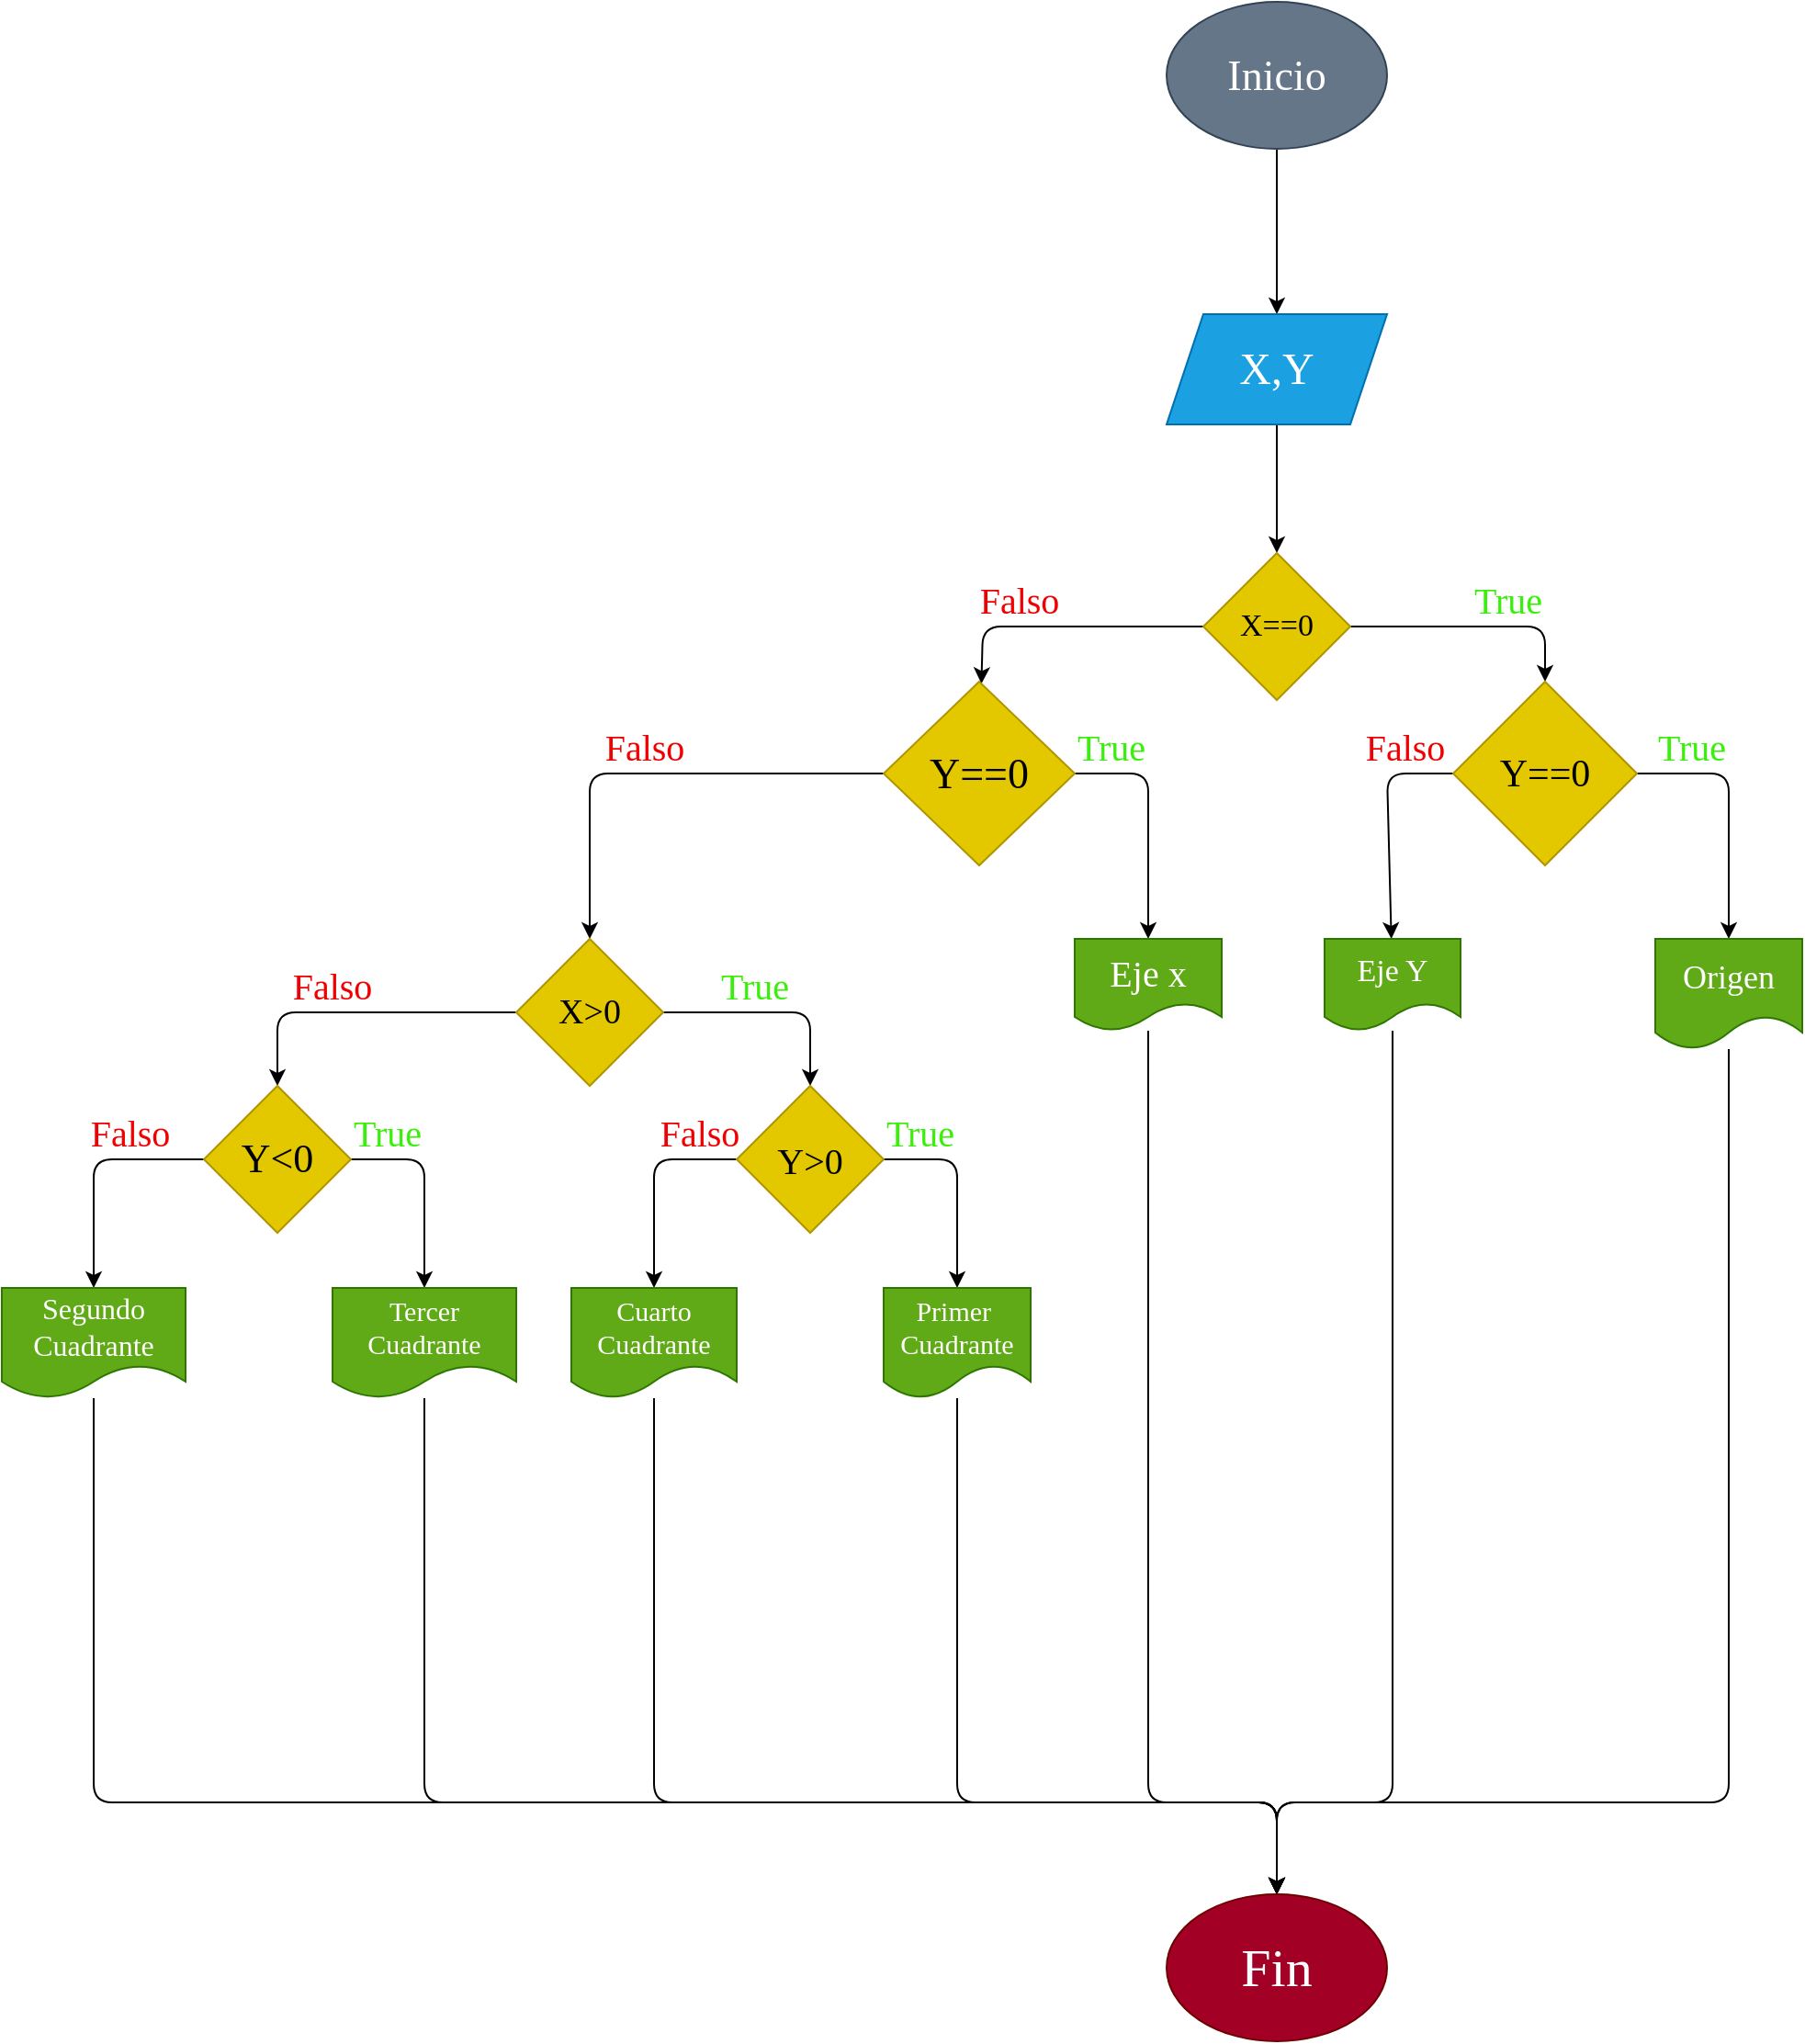 <mxfile>
    <diagram id="kxzGbGIx9sgmkfija7Jn" name="Página-1">
        <mxGraphModel dx="1265" dy="357" grid="1" gridSize="10" guides="1" tooltips="1" connect="1" arrows="1" fold="1" page="1" pageScale="1" pageWidth="827" pageHeight="1169" math="0" shadow="0">
            <root>
                <mxCell id="0"/>
                <mxCell id="1" parent="0"/>
                <mxCell id="6" value="" style="edgeStyle=none;html=1;" edge="1" parent="1" source="2" target="5">
                    <mxGeometry relative="1" as="geometry"/>
                </mxCell>
                <mxCell id="2" value="Inicio" style="ellipse;whiteSpace=wrap;html=1;fillColor=#647687;strokeColor=#314354;fontColor=#ffffff;fontFamily=Comic Sans MS;fontSize=23;" vertex="1" parent="1">
                    <mxGeometry x="354" y="10" width="120" height="80" as="geometry"/>
                </mxCell>
                <mxCell id="8" value="" style="edgeStyle=none;html=1;" edge="1" parent="1" source="5" target="7">
                    <mxGeometry relative="1" as="geometry"/>
                </mxCell>
                <mxCell id="5" value="X,Y" style="shape=parallelogram;perimeter=parallelogramPerimeter;whiteSpace=wrap;html=1;fixedSize=1;fillColor=#1ba1e2;fontColor=#ffffff;strokeColor=#006EAF;fontFamily=Comic Sans MS;fontSize=24;" vertex="1" parent="1">
                    <mxGeometry x="354" y="180" width="120" height="60" as="geometry"/>
                </mxCell>
                <mxCell id="10" value="" style="edgeStyle=none;html=1;" edge="1" parent="1" source="7" target="9">
                    <mxGeometry relative="1" as="geometry">
                        <Array as="points">
                            <mxPoint x="254" y="350"/>
                        </Array>
                    </mxGeometry>
                </mxCell>
                <mxCell id="12" value="" style="edgeStyle=none;html=1;" edge="1" parent="1" source="7" target="11">
                    <mxGeometry relative="1" as="geometry">
                        <Array as="points">
                            <mxPoint x="560" y="350"/>
                        </Array>
                    </mxGeometry>
                </mxCell>
                <mxCell id="7" value="X==0" style="rhombus;whiteSpace=wrap;html=1;fillColor=#e3c800;fontColor=#000000;strokeColor=#B09500;fontFamily=Comic Sans MS;fontSize=17;" vertex="1" parent="1">
                    <mxGeometry x="374" y="310" width="80" height="80" as="geometry"/>
                </mxCell>
                <mxCell id="20" value="" style="edgeStyle=none;html=1;" edge="1" parent="1" source="9" target="19">
                    <mxGeometry relative="1" as="geometry">
                        <Array as="points">
                            <mxPoint x="344" y="430"/>
                        </Array>
                    </mxGeometry>
                </mxCell>
                <mxCell id="22" value="" style="edgeStyle=none;html=1;" edge="1" parent="1" source="9" target="21">
                    <mxGeometry relative="1" as="geometry">
                        <Array as="points">
                            <mxPoint x="40" y="430"/>
                        </Array>
                    </mxGeometry>
                </mxCell>
                <mxCell id="9" value="Y==0" style="rhombus;whiteSpace=wrap;html=1;fillColor=#e3c800;fontColor=#000000;strokeColor=#B09500;fontFamily=Comic Sans MS;fontSize=23;" vertex="1" parent="1">
                    <mxGeometry x="200" y="380" width="104" height="100" as="geometry"/>
                </mxCell>
                <mxCell id="16" value="" style="edgeStyle=none;html=1;" edge="1" parent="1" source="11" target="15">
                    <mxGeometry relative="1" as="geometry">
                        <Array as="points">
                            <mxPoint x="474" y="430"/>
                        </Array>
                    </mxGeometry>
                </mxCell>
                <mxCell id="18" value="" style="edgeStyle=none;html=1;" edge="1" parent="1" source="11" target="17">
                    <mxGeometry relative="1" as="geometry">
                        <Array as="points">
                            <mxPoint x="660" y="430"/>
                        </Array>
                    </mxGeometry>
                </mxCell>
                <mxCell id="11" value="Y==0" style="rhombus;whiteSpace=wrap;html=1;fillColor=#e3c800;fontColor=#000000;strokeColor=#B09500;fontSize=21;fontFamily=Comic Sans MS;" vertex="1" parent="1">
                    <mxGeometry x="510" y="380" width="100" height="100" as="geometry"/>
                </mxCell>
                <mxCell id="43" style="edgeStyle=none;html=1;entryX=0.5;entryY=0;entryDx=0;entryDy=0;" edge="1" parent="1" source="15" target="36">
                    <mxGeometry relative="1" as="geometry">
                        <Array as="points">
                            <mxPoint x="477" y="990"/>
                            <mxPoint x="414" y="990"/>
                        </Array>
                    </mxGeometry>
                </mxCell>
                <mxCell id="15" value="Eje Y" style="shape=document;whiteSpace=wrap;html=1;boundedLbl=1;fillColor=#60a917;fontColor=#ffffff;strokeColor=#2D7600;fontSize=17;fontFamily=Comic Sans MS;" vertex="1" parent="1">
                    <mxGeometry x="440" y="520" width="74" height="50" as="geometry"/>
                </mxCell>
                <mxCell id="44" style="edgeStyle=none;html=1;entryX=0.5;entryY=0;entryDx=0;entryDy=0;" edge="1" parent="1" source="17" target="36">
                    <mxGeometry relative="1" as="geometry">
                        <mxPoint x="410" y="990" as="targetPoint"/>
                        <Array as="points">
                            <mxPoint x="660" y="990"/>
                            <mxPoint x="414" y="990"/>
                        </Array>
                    </mxGeometry>
                </mxCell>
                <mxCell id="17" value="Origen" style="shape=document;whiteSpace=wrap;html=1;boundedLbl=1;fillColor=#60a917;fontColor=#ffffff;strokeColor=#2D7600;fontSize=18;fontFamily=Comic Sans MS;" vertex="1" parent="1">
                    <mxGeometry x="620" y="520" width="80" height="60" as="geometry"/>
                </mxCell>
                <mxCell id="42" style="edgeStyle=none;html=1;entryX=0.5;entryY=0;entryDx=0;entryDy=0;" edge="1" parent="1" source="19" target="36">
                    <mxGeometry relative="1" as="geometry">
                        <Array as="points">
                            <mxPoint x="344" y="990"/>
                            <mxPoint x="414" y="990"/>
                        </Array>
                    </mxGeometry>
                </mxCell>
                <mxCell id="19" value="Eje x" style="shape=document;whiteSpace=wrap;html=1;boundedLbl=1;fillColor=#60a917;fontColor=#ffffff;strokeColor=#2D7600;fontFamily=Comic Sans MS;fontSize=20;" vertex="1" parent="1">
                    <mxGeometry x="304" y="520" width="80" height="50" as="geometry"/>
                </mxCell>
                <mxCell id="24" value="" style="edgeStyle=none;html=1;" edge="1" parent="1" source="21" target="23">
                    <mxGeometry relative="1" as="geometry">
                        <Array as="points">
                            <mxPoint x="160" y="560"/>
                        </Array>
                    </mxGeometry>
                </mxCell>
                <mxCell id="26" value="" style="edgeStyle=none;html=1;" edge="1" parent="1" source="21" target="25">
                    <mxGeometry relative="1" as="geometry">
                        <Array as="points">
                            <mxPoint x="-130" y="560"/>
                        </Array>
                    </mxGeometry>
                </mxCell>
                <mxCell id="21" value="X&amp;gt;0" style="rhombus;whiteSpace=wrap;html=1;fillColor=#e3c800;fontColor=#000000;strokeColor=#B09500;fontFamily=Comic Sans MS;fontSize=19;" vertex="1" parent="1">
                    <mxGeometry y="520" width="80" height="80" as="geometry"/>
                </mxCell>
                <mxCell id="32" value="" style="edgeStyle=none;html=1;" edge="1" parent="1" source="23" target="31">
                    <mxGeometry relative="1" as="geometry">
                        <Array as="points">
                            <mxPoint x="75" y="640"/>
                        </Array>
                    </mxGeometry>
                </mxCell>
                <mxCell id="34" value="" style="edgeStyle=none;html=1;" edge="1" parent="1" source="23" target="33">
                    <mxGeometry relative="1" as="geometry">
                        <Array as="points">
                            <mxPoint x="240" y="640"/>
                        </Array>
                    </mxGeometry>
                </mxCell>
                <mxCell id="23" value="Y&amp;gt;0" style="rhombus;whiteSpace=wrap;html=1;fillColor=#e3c800;fontColor=#000000;strokeColor=#B09500;fontFamily=Comic Sans MS;fontSize=20;" vertex="1" parent="1">
                    <mxGeometry x="120" y="600" width="80" height="80" as="geometry"/>
                </mxCell>
                <mxCell id="28" value="" style="edgeStyle=none;html=1;" edge="1" parent="1" source="25" target="27">
                    <mxGeometry relative="1" as="geometry">
                        <Array as="points">
                            <mxPoint x="-230" y="640"/>
                        </Array>
                    </mxGeometry>
                </mxCell>
                <mxCell id="30" value="" style="edgeStyle=none;html=1;" edge="1" parent="1" source="25" target="29">
                    <mxGeometry relative="1" as="geometry">
                        <Array as="points">
                            <mxPoint x="-50" y="640"/>
                        </Array>
                    </mxGeometry>
                </mxCell>
                <mxCell id="25" value="Y&amp;lt;0" style="rhombus;whiteSpace=wrap;html=1;fillColor=#e3c800;fontColor=#000000;strokeColor=#B09500;fontFamily=Comic Sans MS;fontSize=22;" vertex="1" parent="1">
                    <mxGeometry x="-170" y="600" width="80" height="80" as="geometry"/>
                </mxCell>
                <mxCell id="41" style="edgeStyle=none;html=1;entryX=0.5;entryY=0;entryDx=0;entryDy=0;" edge="1" parent="1" source="27" target="36">
                    <mxGeometry relative="1" as="geometry">
                        <Array as="points">
                            <mxPoint x="-230" y="990"/>
                            <mxPoint x="414" y="990"/>
                        </Array>
                    </mxGeometry>
                </mxCell>
                <mxCell id="27" value="Segundo&lt;br style=&quot;font-size: 16px;&quot;&gt;Cuadrante" style="shape=document;whiteSpace=wrap;html=1;boundedLbl=1;fillColor=#60a917;fontColor=#ffffff;strokeColor=#2D7600;fontSize=16;fontFamily=Comic Sans MS;" vertex="1" parent="1">
                    <mxGeometry x="-280" y="710" width="100" height="60" as="geometry"/>
                </mxCell>
                <mxCell id="39" style="edgeStyle=none;html=1;entryX=0.5;entryY=0;entryDx=0;entryDy=0;" edge="1" parent="1" source="29" target="36">
                    <mxGeometry relative="1" as="geometry">
                        <Array as="points">
                            <mxPoint x="-50" y="990"/>
                            <mxPoint x="414" y="990"/>
                        </Array>
                    </mxGeometry>
                </mxCell>
                <mxCell id="29" value="Tercer&lt;br style=&quot;font-size: 15px;&quot;&gt;Cuadrante" style="shape=document;whiteSpace=wrap;html=1;boundedLbl=1;fillColor=#60a917;fontColor=#ffffff;strokeColor=#2D7600;fontSize=15;fontFamily=Comic Sans MS;" vertex="1" parent="1">
                    <mxGeometry x="-100" y="710" width="100" height="60" as="geometry"/>
                </mxCell>
                <mxCell id="40" style="edgeStyle=none;html=1;entryX=0.5;entryY=0;entryDx=0;entryDy=0;" edge="1" parent="1" source="31" target="36">
                    <mxGeometry relative="1" as="geometry">
                        <Array as="points">
                            <mxPoint x="75" y="990"/>
                            <mxPoint x="414" y="990"/>
                        </Array>
                    </mxGeometry>
                </mxCell>
                <mxCell id="31" value="Cuarto&lt;br style=&quot;font-size: 15px;&quot;&gt;Cuadrante" style="shape=document;whiteSpace=wrap;html=1;boundedLbl=1;fillColor=#60a917;fontColor=#ffffff;strokeColor=#2D7600;fontSize=15;fontFamily=Comic Sans MS;" vertex="1" parent="1">
                    <mxGeometry x="30" y="710" width="90" height="60" as="geometry"/>
                </mxCell>
                <mxCell id="37" style="edgeStyle=none;html=1;entryX=0.5;entryY=0;entryDx=0;entryDy=0;" edge="1" parent="1" source="33" target="36">
                    <mxGeometry relative="1" as="geometry">
                        <Array as="points">
                            <mxPoint x="240" y="990"/>
                            <mxPoint x="414" y="990"/>
                        </Array>
                    </mxGeometry>
                </mxCell>
                <mxCell id="33" value="Primer&amp;nbsp;&lt;br style=&quot;font-size: 15px;&quot;&gt;Cuadrante" style="shape=document;whiteSpace=wrap;html=1;boundedLbl=1;fillColor=#60a917;fontColor=#ffffff;strokeColor=#2D7600;fontSize=15;fontFamily=Comic Sans MS;" vertex="1" parent="1">
                    <mxGeometry x="200" y="710" width="80" height="60" as="geometry"/>
                </mxCell>
                <mxCell id="36" value="Fin" style="ellipse;whiteSpace=wrap;html=1;fillColor=#a20025;fontColor=#ffffff;strokeColor=#6F0000;fontFamily=Comic Sans MS;fontSize=29;" vertex="1" parent="1">
                    <mxGeometry x="354" y="1040" width="120" height="80" as="geometry"/>
                </mxCell>
                <mxCell id="47" value="Falso" style="text;html=1;strokeColor=none;fillColor=none;align=center;verticalAlign=middle;whiteSpace=wrap;rounded=0;fontFamily=Comic Sans MS;fontSize=20;fontColor=#F00000;" vertex="1" parent="1">
                    <mxGeometry x="244" y="320" width="60" height="30" as="geometry"/>
                </mxCell>
                <mxCell id="48" value="Falso" style="text;html=1;strokeColor=none;fillColor=none;align=center;verticalAlign=middle;whiteSpace=wrap;rounded=0;fontFamily=Comic Sans MS;fontSize=20;fontColor=#F00000;" vertex="1" parent="1">
                    <mxGeometry x="40" y="400" width="60" height="30" as="geometry"/>
                </mxCell>
                <mxCell id="49" value="Falso" style="text;html=1;strokeColor=none;fillColor=none;align=center;verticalAlign=middle;whiteSpace=wrap;rounded=0;fontFamily=Comic Sans MS;fontSize=20;fontColor=#F00000;" vertex="1" parent="1">
                    <mxGeometry x="-130" y="530" width="60" height="30" as="geometry"/>
                </mxCell>
                <mxCell id="52" value="Falso" style="text;html=1;strokeColor=none;fillColor=none;align=center;verticalAlign=middle;whiteSpace=wrap;rounded=0;fontFamily=Comic Sans MS;fontSize=20;fontColor=#F00000;" vertex="1" parent="1">
                    <mxGeometry x="-240" y="610" width="60" height="30" as="geometry"/>
                </mxCell>
                <mxCell id="53" value="True" style="text;html=1;strokeColor=none;fillColor=none;align=center;verticalAlign=middle;whiteSpace=wrap;rounded=0;fontFamily=Comic Sans MS;fontSize=20;fontColor=#38F00A;" vertex="1" parent="1">
                    <mxGeometry x="510" y="320" width="60" height="30" as="geometry"/>
                </mxCell>
                <mxCell id="54" value="True" style="text;html=1;strokeColor=none;fillColor=none;align=center;verticalAlign=middle;whiteSpace=wrap;rounded=0;fontFamily=Comic Sans MS;fontSize=20;fontColor=#38F00A;" vertex="1" parent="1">
                    <mxGeometry x="610" y="400" width="60" height="30" as="geometry"/>
                </mxCell>
                <mxCell id="55" value="True" style="text;html=1;strokeColor=none;fillColor=none;align=center;verticalAlign=middle;whiteSpace=wrap;rounded=0;fontFamily=Comic Sans MS;fontSize=20;fontColor=#38F00A;" vertex="1" parent="1">
                    <mxGeometry x="294" y="400" width="60" height="30" as="geometry"/>
                </mxCell>
                <mxCell id="56" value="True" style="text;html=1;strokeColor=none;fillColor=none;align=center;verticalAlign=middle;whiteSpace=wrap;rounded=0;fontFamily=Comic Sans MS;fontSize=20;fontColor=#38F00A;" vertex="1" parent="1">
                    <mxGeometry x="100" y="530" width="60" height="30" as="geometry"/>
                </mxCell>
                <mxCell id="57" value="True" style="text;html=1;strokeColor=none;fillColor=none;align=center;verticalAlign=middle;whiteSpace=wrap;rounded=0;fontFamily=Comic Sans MS;fontSize=20;fontColor=#38F00A;" vertex="1" parent="1">
                    <mxGeometry x="190" y="610" width="60" height="30" as="geometry"/>
                </mxCell>
                <mxCell id="58" value="True" style="text;html=1;strokeColor=none;fillColor=none;align=center;verticalAlign=middle;whiteSpace=wrap;rounded=0;fontFamily=Comic Sans MS;fontSize=20;fontColor=#38F00A;" vertex="1" parent="1">
                    <mxGeometry x="-100" y="610" width="60" height="30" as="geometry"/>
                </mxCell>
                <mxCell id="60" value="Falso" style="text;html=1;strokeColor=none;fillColor=none;align=center;verticalAlign=middle;whiteSpace=wrap;rounded=0;fontFamily=Comic Sans MS;fontSize=20;fontColor=#F00000;" vertex="1" parent="1">
                    <mxGeometry x="70" y="610" width="60" height="30" as="geometry"/>
                </mxCell>
                <mxCell id="61" value="Falso" style="text;html=1;strokeColor=none;fillColor=none;align=center;verticalAlign=middle;whiteSpace=wrap;rounded=0;fontFamily=Comic Sans MS;fontSize=20;fontColor=#F00000;" vertex="1" parent="1">
                    <mxGeometry x="454" y="400" width="60" height="30" as="geometry"/>
                </mxCell>
            </root>
        </mxGraphModel>
    </diagram>
</mxfile>